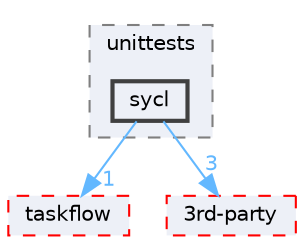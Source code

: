digraph "external/taskflow/unittests/sycl"
{
 // LATEX_PDF_SIZE
  bgcolor="transparent";
  edge [fontname=Helvetica,fontsize=10,labelfontname=Helvetica,labelfontsize=10];
  node [fontname=Helvetica,fontsize=10,shape=box,height=0.2,width=0.4];
  compound=true
  subgraph clusterdir_1fcfd8aef1dfb3242214a637b555cf6c {
    graph [ bgcolor="#edf0f7", pencolor="grey50", label="unittests", fontname=Helvetica,fontsize=10 style="filled,dashed", URL="dir_1fcfd8aef1dfb3242214a637b555cf6c.html",tooltip=""]
  dir_a8a982b7db45624011f13b6b394cda1c [label="sycl", fillcolor="#edf0f7", color="grey25", style="filled,bold", URL="dir_a8a982b7db45624011f13b6b394cda1c.html",tooltip=""];
  }
  dir_335c31d98076110d53a13c1a0e3daa75 [label="taskflow", fillcolor="#edf0f7", color="red", style="filled,dashed", URL="dir_335c31d98076110d53a13c1a0e3daa75.html",tooltip=""];
  dir_8a551ad5ddcada96b3faa8407baf5b5b [label="3rd-party", fillcolor="#edf0f7", color="red", style="filled,dashed", URL="dir_8a551ad5ddcada96b3faa8407baf5b5b.html",tooltip=""];
  dir_a8a982b7db45624011f13b6b394cda1c->dir_335c31d98076110d53a13c1a0e3daa75 [headlabel="1", labeldistance=1.5 headhref="dir_000812_000820.html" href="dir_000812_000820.html" color="steelblue1" fontcolor="steelblue1"];
  dir_a8a982b7db45624011f13b6b394cda1c->dir_8a551ad5ddcada96b3faa8407baf5b5b [headlabel="3", labeldistance=1.5 headhref="dir_000812_000012.html" href="dir_000812_000012.html" color="steelblue1" fontcolor="steelblue1"];
}
